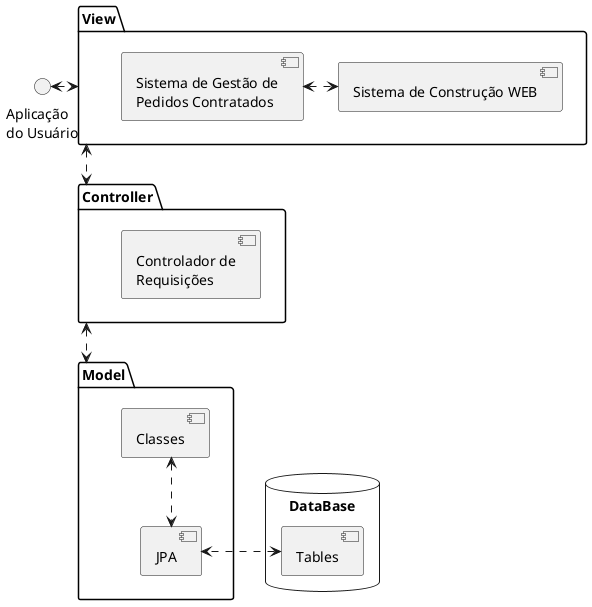 @startuml
skinparam linetype ortho
    package View {
    [Sistema de Construção WEB] as SC
    [Sistema de Gestão de\nPedidos Contratados] as SG
}
package Controller {
         [Controlador de\nRequisições] as CTR
}
package Model {
    [Classes]
    [JPA]
}
database "DataBase" as DB {
    [Tables] as TB
}

"Aplicação\ndo Usuário" <.r.> View

View <..> Controller
Model <.u.> Controller

Classes <..> JPA
JPA <.l.> TB
SC <.l.> SG

@enduml